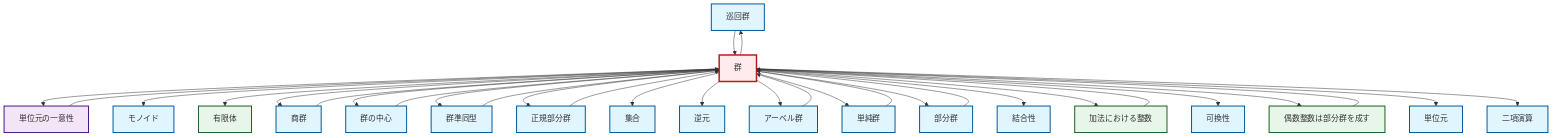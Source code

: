 graph TD
    classDef definition fill:#e1f5fe,stroke:#01579b,stroke-width:2px
    classDef theorem fill:#f3e5f5,stroke:#4a148c,stroke-width:2px
    classDef axiom fill:#fff3e0,stroke:#e65100,stroke-width:2px
    classDef example fill:#e8f5e9,stroke:#1b5e20,stroke-width:2px
    classDef current fill:#ffebee,stroke:#b71c1c,stroke-width:3px
    def-cyclic-group["巡回群"]:::definition
    def-normal-subgroup["正規部分群"]:::definition
    def-quotient-group["商群"]:::definition
    def-commutativity["可換性"]:::definition
    def-subgroup["部分群"]:::definition
    def-associativity["結合性"]:::definition
    ex-integers-addition["加法における整数"]:::example
    def-set["集合"]:::definition
    def-identity-element["単位元"]:::definition
    def-binary-operation["二項演算"]:::definition
    ex-finite-field["有限体"]:::example
    def-monoid["モノイド"]:::definition
    def-center-of-group["群の中心"]:::definition
    def-inverse-element["逆元"]:::definition
    def-homomorphism["群準同型"]:::definition
    def-simple-group["単純群"]:::definition
    ex-even-integers-subgroup["偶数整数は部分群を成す"]:::example
    def-group["群"]:::definition
    def-abelian-group["アーベル群"]:::definition
    thm-unique-identity["単位元の一意性"]:::theorem
    def-homomorphism --> def-group
    def-group --> def-cyclic-group
    def-simple-group --> def-group
    def-abelian-group --> def-group
    def-group --> thm-unique-identity
    def-group --> def-monoid
    def-group --> ex-finite-field
    def-group --> def-quotient-group
    def-group --> def-center-of-group
    def-group --> def-homomorphism
    def-group --> def-normal-subgroup
    def-group --> def-set
    thm-unique-identity --> def-group
    ex-integers-addition --> def-group
    def-group --> def-inverse-element
    def-center-of-group --> def-group
    def-group --> def-abelian-group
    def-group --> def-simple-group
    def-normal-subgroup --> def-group
    def-subgroup --> def-group
    def-group --> def-subgroup
    def-group --> def-associativity
    def-group --> ex-integers-addition
    def-group --> def-commutativity
    ex-even-integers-subgroup --> def-group
    def-group --> ex-even-integers-subgroup
    def-cyclic-group --> def-group
    def-group --> def-identity-element
    def-quotient-group --> def-group
    def-group --> def-binary-operation
    class def-group current